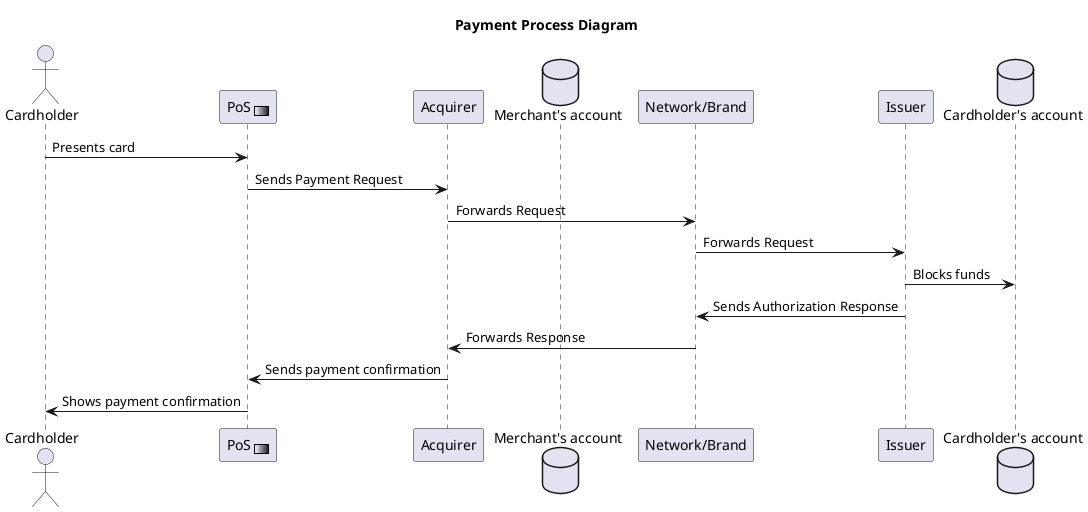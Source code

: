 @startuml   
title Payment Process Diagram

sprite $foo1 {
  FFFFFFFFFFFFFFF
  F0123456789ABCF
  F0123456789ABCF
  F0123456789ABCF
  F0123456789ABCF
  F0123456789ABCF
  F0123456789ABCF
  F0123456789ABCF
  F0123456789ABCF
  FFFFFFFFFFFFFFF
}

actor "Cardholder" as Cardholder
participant "PoS <$foo1>"  as Pos
participant "Acquirer" as Acquirer
database "Merchant's account" as MerchantsAccount
participant "Network/Brand" as Network
participant "Issuer" as Issuer
database  "Cardholder's account" as CardholderAccount

Cardholder -> Pos : Presents card
Pos -> Acquirer : Sends Payment Request
Acquirer -> Network : Forwards Request
Network -> Issuer : Forwards Request
Issuer -> CardholderAccount : Blocks funds
Issuer -> Network : Sends Authorization Response
Network -> Acquirer : Forwards Response
Acquirer -> Pos : Sends payment confirmation
Pos -> Cardholder : Shows payment confirmation

@enduml